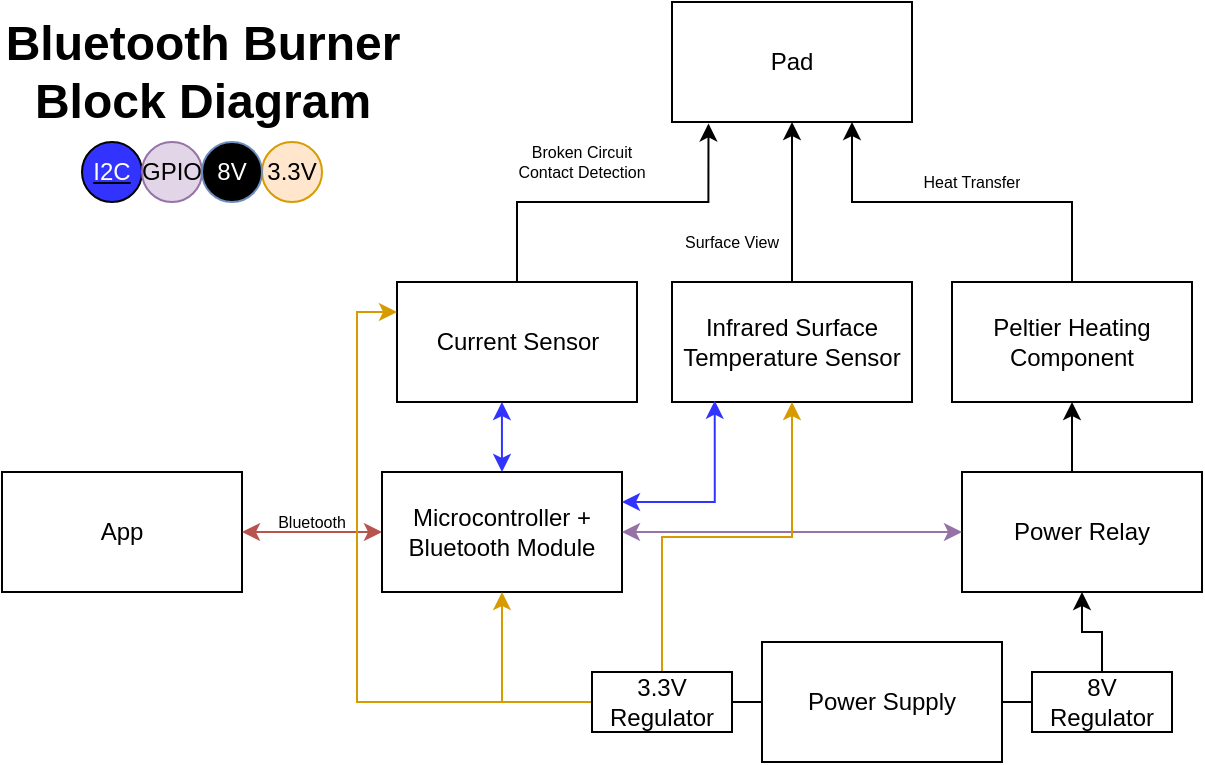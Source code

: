 <mxfile version="23.1.1" type="github">
  <diagram id="R2lEEEUBdFMjLlhIrx00" name="Page-1">
    <mxGraphModel dx="875" dy="554" grid="1" gridSize="10" guides="1" tooltips="1" connect="1" arrows="1" fold="1" page="1" pageScale="1" pageWidth="850" pageHeight="1100" math="0" shadow="0" extFonts="Permanent Marker^https://fonts.googleapis.com/css?family=Permanent+Marker">
      <root>
        <mxCell id="0" />
        <mxCell id="1" parent="0" />
        <mxCell id="Lt4sIG0qt5cg9dwQDyGw-6" value="Pad" style="rounded=0;whiteSpace=wrap;html=1;" vertex="1" parent="1">
          <mxGeometry x="385" y="40" width="120" height="60" as="geometry" />
        </mxCell>
        <mxCell id="Lt4sIG0qt5cg9dwQDyGw-19" value="App" style="rounded=0;whiteSpace=wrap;html=1;" vertex="1" parent="1">
          <mxGeometry x="50" y="275" width="120" height="60" as="geometry" />
        </mxCell>
        <mxCell id="Lt4sIG0qt5cg9dwQDyGw-20" style="edgeStyle=orthogonalEdgeStyle;rounded=0;orthogonalLoop=1;jettySize=auto;html=1;exitX=0.5;exitY=0;exitDx=0;exitDy=0;entryX=0.152;entryY=1.012;entryDx=0;entryDy=0;entryPerimeter=0;" edge="1" parent="1" source="Lt4sIG0qt5cg9dwQDyGw-5" target="Lt4sIG0qt5cg9dwQDyGw-6">
          <mxGeometry relative="1" as="geometry" />
        </mxCell>
        <mxCell id="Lt4sIG0qt5cg9dwQDyGw-22" style="edgeStyle=orthogonalEdgeStyle;rounded=0;orthogonalLoop=1;jettySize=auto;html=1;exitX=0.5;exitY=0;exitDx=0;exitDy=0;entryX=0.5;entryY=1;entryDx=0;entryDy=0;" edge="1" parent="1" source="Lt4sIG0qt5cg9dwQDyGw-4" target="Lt4sIG0qt5cg9dwQDyGw-6">
          <mxGeometry relative="1" as="geometry" />
        </mxCell>
        <mxCell id="Lt4sIG0qt5cg9dwQDyGw-23" style="edgeStyle=orthogonalEdgeStyle;rounded=0;orthogonalLoop=1;jettySize=auto;html=1;exitX=0.5;exitY=0;exitDx=0;exitDy=0;entryX=0.75;entryY=1;entryDx=0;entryDy=0;" edge="1" parent="1" source="Lt4sIG0qt5cg9dwQDyGw-3" target="Lt4sIG0qt5cg9dwQDyGw-6">
          <mxGeometry relative="1" as="geometry">
            <mxPoint x="506" y="80" as="targetPoint" />
          </mxGeometry>
        </mxCell>
        <mxCell id="Lt4sIG0qt5cg9dwQDyGw-27" style="edgeStyle=orthogonalEdgeStyle;rounded=0;orthogonalLoop=1;jettySize=auto;html=1;exitX=0;exitY=0.5;exitDx=0;exitDy=0;entryX=1;entryY=0.5;entryDx=0;entryDy=0;startArrow=classic;startFill=1;fillColor=#f8cecc;strokeColor=#b85450;" edge="1" parent="1" source="Lt4sIG0qt5cg9dwQDyGw-2" target="Lt4sIG0qt5cg9dwQDyGw-19">
          <mxGeometry relative="1" as="geometry" />
        </mxCell>
        <mxCell id="Lt4sIG0qt5cg9dwQDyGw-2" value="Microcontroller + Bluetooth Module" style="rounded=0;whiteSpace=wrap;html=1;" vertex="1" parent="1">
          <mxGeometry x="240" y="275" width="120" height="60" as="geometry" />
        </mxCell>
        <mxCell id="Lt4sIG0qt5cg9dwQDyGw-3" value="Peltier Heating Component" style="rounded=0;whiteSpace=wrap;html=1;" vertex="1" parent="1">
          <mxGeometry x="525" y="180" width="120" height="60" as="geometry" />
        </mxCell>
        <mxCell id="Lt4sIG0qt5cg9dwQDyGw-4" value="Infrared Surface Temperature Sensor" style="rounded=0;whiteSpace=wrap;html=1;" vertex="1" parent="1">
          <mxGeometry x="385" y="180" width="120" height="60" as="geometry" />
        </mxCell>
        <mxCell id="Lt4sIG0qt5cg9dwQDyGw-5" value="Current Sensor" style="rounded=0;whiteSpace=wrap;html=1;" vertex="1" parent="1">
          <mxGeometry x="247.5" y="180" width="120" height="60" as="geometry" />
        </mxCell>
        <mxCell id="Lt4sIG0qt5cg9dwQDyGw-34" style="edgeStyle=orthogonalEdgeStyle;rounded=0;orthogonalLoop=1;jettySize=auto;html=1;exitX=1;exitY=0.25;exitDx=0;exitDy=0;entryX=0.178;entryY=0.989;entryDx=0;entryDy=0;entryPerimeter=0;strokeColor=#3333FF;startArrow=classic;startFill=1;" edge="1" parent="1" source="Lt4sIG0qt5cg9dwQDyGw-2" target="Lt4sIG0qt5cg9dwQDyGw-4">
          <mxGeometry relative="1" as="geometry" />
        </mxCell>
        <mxCell id="Lt4sIG0qt5cg9dwQDyGw-90" style="edgeStyle=orthogonalEdgeStyle;rounded=0;orthogonalLoop=1;jettySize=auto;html=1;exitX=0.5;exitY=0;exitDx=0;exitDy=0;entryX=0.5;entryY=1;entryDx=0;entryDy=0;" edge="1" parent="1" source="Lt4sIG0qt5cg9dwQDyGw-35" target="Lt4sIG0qt5cg9dwQDyGw-3">
          <mxGeometry relative="1" as="geometry" />
        </mxCell>
        <mxCell id="Lt4sIG0qt5cg9dwQDyGw-35" value="Power Relay" style="rounded=0;whiteSpace=wrap;html=1;" vertex="1" parent="1">
          <mxGeometry x="530" y="275" width="120" height="60" as="geometry" />
        </mxCell>
        <mxCell id="Lt4sIG0qt5cg9dwQDyGw-37" style="edgeStyle=orthogonalEdgeStyle;rounded=0;orthogonalLoop=1;jettySize=auto;html=1;entryX=0;entryY=0.5;entryDx=0;entryDy=0;fillColor=#e1d5e7;strokeColor=#9673a6;startArrow=classic;startFill=1;" edge="1" parent="1" source="Lt4sIG0qt5cg9dwQDyGw-2" target="Lt4sIG0qt5cg9dwQDyGw-35">
          <mxGeometry relative="1" as="geometry" />
        </mxCell>
        <mxCell id="Lt4sIG0qt5cg9dwQDyGw-81" style="edgeStyle=orthogonalEdgeStyle;rounded=0;orthogonalLoop=1;jettySize=auto;html=1;exitX=0;exitY=0.5;exitDx=0;exitDy=0;entryX=1;entryY=0.5;entryDx=0;entryDy=0;endArrow=none;endFill=0;" edge="1" parent="1" source="Lt4sIG0qt5cg9dwQDyGw-8" target="Lt4sIG0qt5cg9dwQDyGw-9">
          <mxGeometry relative="1" as="geometry" />
        </mxCell>
        <mxCell id="Lt4sIG0qt5cg9dwQDyGw-98" style="edgeStyle=orthogonalEdgeStyle;rounded=0;orthogonalLoop=1;jettySize=auto;html=1;exitX=1;exitY=0.5;exitDx=0;exitDy=0;entryX=0;entryY=0.5;entryDx=0;entryDy=0;endArrow=none;endFill=0;" edge="1" parent="1" source="Lt4sIG0qt5cg9dwQDyGw-8" target="Lt4sIG0qt5cg9dwQDyGw-96">
          <mxGeometry relative="1" as="geometry" />
        </mxCell>
        <mxCell id="Lt4sIG0qt5cg9dwQDyGw-8" value="Power Supply" style="rounded=0;whiteSpace=wrap;html=1;" vertex="1" parent="1">
          <mxGeometry x="430" y="360" width="120" height="60" as="geometry" />
        </mxCell>
        <mxCell id="Lt4sIG0qt5cg9dwQDyGw-82" style="edgeStyle=orthogonalEdgeStyle;rounded=0;orthogonalLoop=1;jettySize=auto;html=1;exitX=0;exitY=0.5;exitDx=0;exitDy=0;entryX=0.5;entryY=1;entryDx=0;entryDy=0;fillColor=#ffe6cc;strokeColor=#d79b00;" edge="1" parent="1" source="Lt4sIG0qt5cg9dwQDyGw-9" target="Lt4sIG0qt5cg9dwQDyGw-2">
          <mxGeometry relative="1" as="geometry" />
        </mxCell>
        <mxCell id="Lt4sIG0qt5cg9dwQDyGw-86" style="edgeStyle=orthogonalEdgeStyle;rounded=0;orthogonalLoop=1;jettySize=auto;html=1;exitX=0.5;exitY=0;exitDx=0;exitDy=0;fillColor=#ffe6cc;strokeColor=#d79b00;" edge="1" parent="1" source="Lt4sIG0qt5cg9dwQDyGw-9" target="Lt4sIG0qt5cg9dwQDyGw-4">
          <mxGeometry relative="1" as="geometry" />
        </mxCell>
        <mxCell id="Lt4sIG0qt5cg9dwQDyGw-108" style="edgeStyle=orthogonalEdgeStyle;rounded=0;orthogonalLoop=1;jettySize=auto;html=1;exitX=0;exitY=0.5;exitDx=0;exitDy=0;entryX=0;entryY=0.25;entryDx=0;entryDy=0;fillColor=#ffe6cc;strokeColor=#d79b00;" edge="1" parent="1" source="Lt4sIG0qt5cg9dwQDyGw-9" target="Lt4sIG0qt5cg9dwQDyGw-5">
          <mxGeometry relative="1" as="geometry" />
        </mxCell>
        <mxCell id="Lt4sIG0qt5cg9dwQDyGw-9" value="3.3V Regulator" style="rounded=0;whiteSpace=wrap;html=1;" vertex="1" parent="1">
          <mxGeometry x="345" y="375" width="70" height="30" as="geometry" />
        </mxCell>
        <mxCell id="Lt4sIG0qt5cg9dwQDyGw-99" style="edgeStyle=orthogonalEdgeStyle;rounded=0;orthogonalLoop=1;jettySize=auto;html=1;exitX=0.5;exitY=0;exitDx=0;exitDy=0;entryX=0.5;entryY=1;entryDx=0;entryDy=0;" edge="1" parent="1" source="Lt4sIG0qt5cg9dwQDyGw-96" target="Lt4sIG0qt5cg9dwQDyGw-35">
          <mxGeometry relative="1" as="geometry" />
        </mxCell>
        <mxCell id="Lt4sIG0qt5cg9dwQDyGw-96" value="8V&lt;br&gt;Regulator" style="rounded=0;whiteSpace=wrap;html=1;" vertex="1" parent="1">
          <mxGeometry x="565" y="375" width="70" height="30" as="geometry" />
        </mxCell>
        <mxCell id="Lt4sIG0qt5cg9dwQDyGw-102" style="edgeStyle=orthogonalEdgeStyle;rounded=0;orthogonalLoop=1;jettySize=auto;html=1;exitX=0.5;exitY=0;exitDx=0;exitDy=0;entryX=0.438;entryY=1.028;entryDx=0;entryDy=0;entryPerimeter=0;startArrow=classic;startFill=1;strokeColor=#3333FF;" edge="1" parent="1" source="Lt4sIG0qt5cg9dwQDyGw-2">
          <mxGeometry relative="1" as="geometry">
            <mxPoint x="299.89" y="273.32" as="sourcePoint" />
            <mxPoint x="299.95" y="240.0" as="targetPoint" />
          </mxGeometry>
        </mxCell>
        <UserObject label="Heat Transfer" placeholders="1" name="Variable" id="Lt4sIG0qt5cg9dwQDyGw-103">
          <mxCell style="text;html=1;strokeColor=none;fillColor=none;align=center;verticalAlign=middle;whiteSpace=wrap;overflow=hidden;fontSize=8;" vertex="1" parent="1">
            <mxGeometry x="495" y="120" width="80" height="20" as="geometry" />
          </mxCell>
        </UserObject>
        <UserObject label="Broken Circuit Contact Detection" placeholders="1" name="Variable" id="Lt4sIG0qt5cg9dwQDyGw-104">
          <mxCell style="text;html=1;strokeColor=none;fillColor=none;align=center;verticalAlign=middle;whiteSpace=wrap;overflow=hidden;fontSize=8;" vertex="1" parent="1">
            <mxGeometry x="305" y="100" width="70" height="40" as="geometry" />
          </mxCell>
        </UserObject>
        <UserObject label="Surface View" placeholders="1" name="Variable" id="Lt4sIG0qt5cg9dwQDyGw-105">
          <mxCell style="text;html=1;strokeColor=none;fillColor=none;align=center;verticalAlign=middle;whiteSpace=wrap;overflow=hidden;fontSize=8;" vertex="1" parent="1">
            <mxGeometry x="375" y="150" width="80" height="20" as="geometry" />
          </mxCell>
        </UserObject>
        <UserObject label="Bluetooth" placeholders="1" name="Variable" id="Lt4sIG0qt5cg9dwQDyGw-109">
          <mxCell style="text;html=1;strokeColor=none;fillColor=none;align=center;verticalAlign=middle;whiteSpace=wrap;overflow=hidden;fontSize=8;" vertex="1" parent="1">
            <mxGeometry x="165" y="290" width="80" height="20" as="geometry" />
          </mxCell>
        </UserObject>
        <mxCell id="Lt4sIG0qt5cg9dwQDyGw-110" value="" style="group" vertex="1" connectable="0" parent="1">
          <mxGeometry x="90" y="60" width="120" height="80" as="geometry" />
        </mxCell>
        <mxCell id="Lt4sIG0qt5cg9dwQDyGw-113" value="" style="group" vertex="1" connectable="0" parent="Lt4sIG0qt5cg9dwQDyGw-110">
          <mxGeometry width="120" height="80" as="geometry" />
        </mxCell>
        <mxCell id="Lt4sIG0qt5cg9dwQDyGw-73" value="Bluetooth Burner&lt;br&gt;Block Diagram" style="text;strokeColor=none;fillColor=none;html=1;fontSize=24;fontStyle=1;verticalAlign=middle;align=center;" vertex="1" parent="Lt4sIG0qt5cg9dwQDyGw-113">
          <mxGeometry x="30" width="60" height="30" as="geometry" />
        </mxCell>
        <mxCell id="Lt4sIG0qt5cg9dwQDyGw-112" value="" style="group" vertex="1" connectable="0" parent="Lt4sIG0qt5cg9dwQDyGw-113">
          <mxGeometry y="50" width="120" height="30" as="geometry" />
        </mxCell>
        <mxCell id="Lt4sIG0qt5cg9dwQDyGw-91" value="&lt;font color=&quot;#ffffff&quot;&gt;I2C&lt;/font&gt;" style="ellipse;whiteSpace=wrap;html=1;align=center;fontStyle=4;fillColor=#3333FF;" vertex="1" parent="Lt4sIG0qt5cg9dwQDyGw-112">
          <mxGeometry width="30" height="30" as="geometry" />
        </mxCell>
        <mxCell id="Lt4sIG0qt5cg9dwQDyGw-92" value="3.3V" style="ellipse;whiteSpace=wrap;html=1;align=center;fontStyle=0;fillColor=#ffe6cc;strokeColor=#d79b00;" vertex="1" parent="Lt4sIG0qt5cg9dwQDyGw-112">
          <mxGeometry x="90" width="30" height="30" as="geometry" />
        </mxCell>
        <mxCell id="Lt4sIG0qt5cg9dwQDyGw-93" value="GPIO" style="ellipse;whiteSpace=wrap;html=1;align=center;fontStyle=0;fillColor=#e1d5e7;strokeColor=#9673a6;" vertex="1" parent="Lt4sIG0qt5cg9dwQDyGw-112">
          <mxGeometry x="30" width="30" height="30" as="geometry" />
        </mxCell>
        <mxCell id="Lt4sIG0qt5cg9dwQDyGw-95" value="&lt;font color=&quot;#ffffff&quot;&gt;8V&lt;/font&gt;" style="ellipse;whiteSpace=wrap;html=1;align=center;fontStyle=0;fillColor=#000000;strokeColor=#6c8ebf;" vertex="1" parent="Lt4sIG0qt5cg9dwQDyGw-112">
          <mxGeometry x="60" width="30" height="30" as="geometry" />
        </mxCell>
      </root>
    </mxGraphModel>
  </diagram>
</mxfile>
